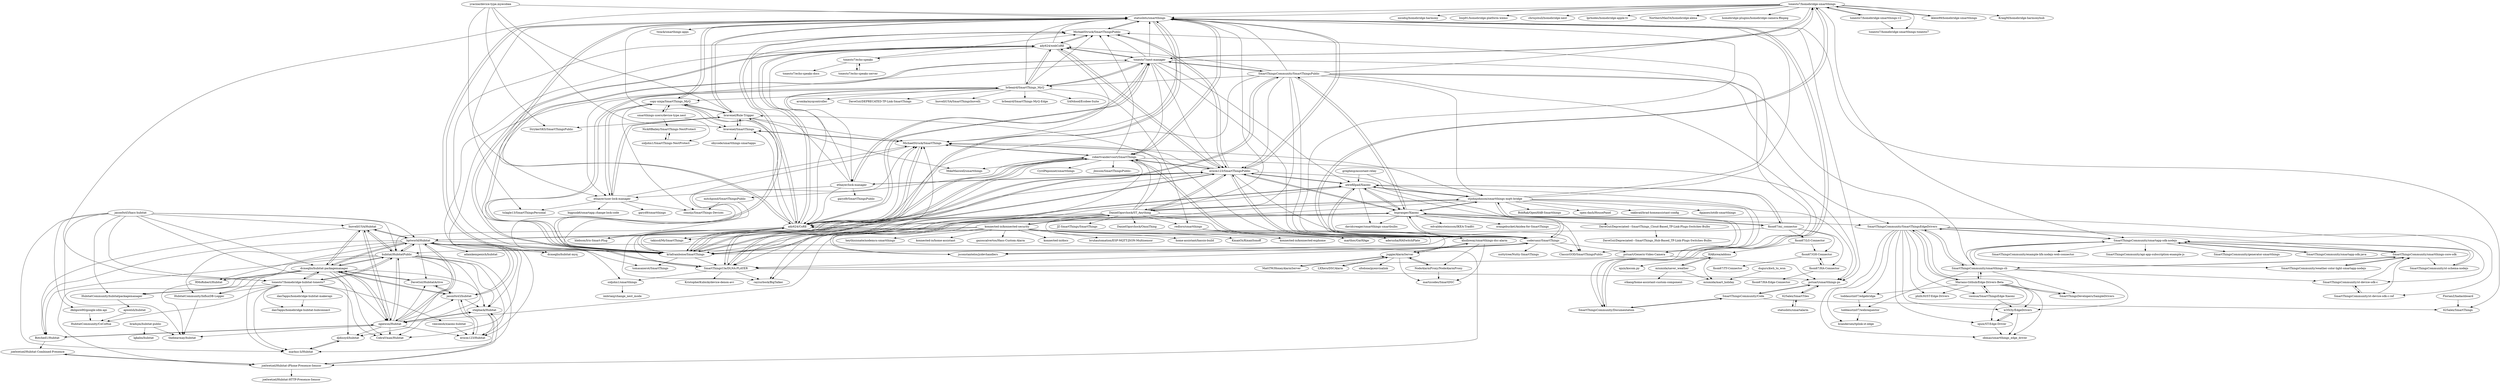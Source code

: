digraph G {
"InovelliUSA/Hubitat" -> "bptworld/Hubitat"
"InovelliUSA/Hubitat" -> "hubitat/HubitatPublic"
"InovelliUSA/Hubitat" -> "dcmeglio/hubitat-packagemanager"
"InovelliUSA/Hubitat" -> "ogiewon/Hubitat"
"InovelliUSA/Hubitat" -> "Botched1/Hubitat"
"veeceeoh/xiaomi-hubitat" -> "erocm123/Hubitat"
"tonesto7/homebridge-hubitat-tonesto7" -> "dcmeglio/hubitat-packagemanager"
"tonesto7/homebridge-hubitat-tonesto7" -> "danTapps/homebridge-hubitat-makerapi"
"tonesto7/homebridge-hubitat-tonesto7" -> "hubitat/HubitatPublic"
"tonesto7/homebridge-hubitat-tonesto7" -> "markus-li/Hubitat"
"tonesto7/homebridge-hubitat-tonesto7" -> "HubitatCommunity/InfluxDB-Logger"
"tonesto7/homebridge-hubitat-tonesto7" -> "CobraVmax/Hubitat"
"tonesto7/homebridge-hubitat-tonesto7" -> "danTapps/homebridge-hubitat-hubconnect"
"tonesto7/homebridge-hubitat-tonesto7" -> "HubitatCommunity/hubitatpackagemanager"
"tonesto7/homebridge-hubitat-tonesto7" -> "HubitatCommunity/CoCoHue"
"tonesto7/homebridge-hubitat-tonesto7" -> "veeceeoh/xiaomi-hubitat"
"apwelsh/hubitat" -> "HubitatCommunity/CoCoHue"
"tonesto7/echo-speaks" -> "tonesto7/echo-speaks-docs"
"tonesto7/echo-speaks" -> "tonesto7/echo-speaks-server"
"tonesto7/echo-speaks" -> "MichaelStruck/SmartThingsPublic"
"yracine/device-type.myecobee" -> "StrykerSKS/SmartThingsPublic"
"yracine/device-type.myecobee" -> "bravenel/Rule-Trigger"
"yracine/device-type.myecobee" -> "statusbits/smartthings"
"yracine/device-type.myecobee" -> "bravenel/SmartThings"
"yracine/device-type.myecobee" -> "ethayer/user-lock-manager"
"bptworld/Hubitat" -> "ogiewon/Hubitat"
"bptworld/Hubitat" -> "hubitat/HubitatPublic"
"bptworld/Hubitat" -> "dcmeglio/hubitat-packagemanager"
"bptworld/Hubitat" -> "jason0x43/hubitat"
"bptworld/Hubitat" -> "InovelliUSA/Hubitat"
"bptworld/Hubitat" -> "adamkempenich/hubitat"
"bptworld/Hubitat" -> "joelwetzel/Hubitat-iPhone-Presence-Sensor"
"bptworld/Hubitat" -> "erocm123/Hubitat"
"bptworld/Hubitat" -> "stephack/Hubitat"
"bptworld/Hubitat" -> "DaveGut/HubitatActive"
"bptworld/Hubitat" -> "HubitatCommunity/InfluxDB-Logger"
"bptworld/Hubitat" -> "dcmeglio/hubitat-myq"
"bptworld/Hubitat" -> "RMoRobert/Hubitat"
"bptworld/Hubitat" -> "Botched1/Hubitat"
"bptworld/Hubitat" -> "CobraVmax/Hubitat"
"erocm123/Hubitat" -> "jason0x43/hubitat"
"fison67/LG-Connector" -> "fison67/GH-Connector"
"fison67/LG-Connector" -> "HAKorea/addons"
"NickHBailey/SmartThings-NestProtect" -> "sidjohn1/SmartThings-NestProtect"
"ogiewon/Hubitat" -> "bptworld/Hubitat"
"ogiewon/Hubitat" -> "dcmeglio/hubitat-packagemanager"
"ogiewon/Hubitat" -> "stephack/Hubitat"
"ogiewon/Hubitat" -> "hubitat/HubitatPublic"
"ogiewon/Hubitat" -> "Botched1/Hubitat"
"ogiewon/Hubitat" -> "erocm123/Hubitat"
"ogiewon/Hubitat" -> "jason0x43/hubitat"
"ogiewon/Hubitat" -> "CobraVmax/Hubitat"
"ogiewon/Hubitat" -> "djdizzyd/hubitat"
"ogiewon/Hubitat" -> "thebearmay/hubitat"
"ogiewon/Hubitat" -> "DaveGut/HubitatActive"
"ogiewon/Hubitat" -> "InovelliUSA/Hubitat"
"SmartThingsCommunity/smartapp-sdk-nodejs" -> "SmartThingsCommunity/smartthings-core-sdk"
"SmartThingsCommunity/smartapp-sdk-nodejs" -> "SmartThingsCommunity/st-schema-nodejs"
"SmartThingsCommunity/smartapp-sdk-nodejs" -> "SmartThingsCommunity/smartthings-cli"
"SmartThingsCommunity/smartapp-sdk-nodejs" -> "SmartThingsCommunity/smartapp-sdk-java"
"SmartThingsCommunity/smartapp-sdk-nodejs" -> "SmartThingsCommunity/example-lifx-nodejs-web-connector"
"SmartThingsCommunity/smartapp-sdk-nodejs" -> "SmartThingsCommunity/weather-color-light-smartapp-nodejs"
"SmartThingsCommunity/smartapp-sdk-nodejs" -> "SmartThingsCommunity/api-app-subscription-example-js"
"SmartThingsCommunity/smartapp-sdk-nodejs" -> "SmartThingsCommunity/SmartThingsEdgeDrivers"
"SmartThingsCommunity/smartapp-sdk-nodejs" -> "SmartThingsCommunity/generator-smartthings"
"greghesp/assistant-relay" -> "stjohnjohnson/smartthings-mqtt-bridge" ["e"=1]
"greghesp/assistant-relay" -> "a4refillpad/Xiaomi" ["e"=1]
"kholloway/smartthings-dsc-alarm" -> "juggie/AlarmServer"
"kholloway/smartthings-dsc-alarm" -> "martzcodes/SmartDSC"
"kholloway/smartthings-dsc-alarm" -> "NodeAlarmProxy/NodeAlarmProxy"
"fison67/mi_connector" -> "fison67/GH-Connector"
"fison67/mi_connector" -> "bspranger/Xiaomi"
"fison67/mi_connector" -> "fison67/HA-Connector"
"fison67/mi_connector" -> "fison67/LG-Connector"
"fison67/mi_connector" -> "a4refillpad/Xiaomi"
"fison67/mi_connector" -> "hubitat/HubitatPublic"
"smartthings-users/device-type.nest" -> "copy-ninja/SmartThings_MyQ"
"smartthings-users/device-type.nest" -> "NickHBailey/SmartThings-NestProtect"
"smartthings-users/device-type.nest" -> "sidjohn1/SmartThings-NestProtect"
"jason0x43/hubitat" -> "erocm123/Hubitat"
"jason0x43/hubitat" -> "dcmeglio/hubitat-packagemanager"
"jason0x43/hubitat" -> "DaveGut/HubitatActive"
"jason0x43/hubitat" -> "bptworld/Hubitat"
"jason0x43/hubitat" -> "stephack/Hubitat"
"SmartThingsCommunity/Documentation" -> "SmartThingsCommunity/Code"
"SmartThingsCommunity/Documentation" -> "statusbits/smartthings"
"joelwetzel/Hubitat-iPhone-Presence-Sensor" -> "joelwetzel/Hubitat-Combined-Presence"
"joelwetzel/Hubitat-iPhone-Presence-Sensor" -> "stephack/Hubitat"
"joelwetzel/Hubitat-iPhone-Presence-Sensor" -> "joelwetzel/Hubitat-HTTP-Presence-Sensor"
"hubitat/HubitatPublic" -> "bptworld/Hubitat"
"hubitat/HubitatPublic" -> "ogiewon/Hubitat"
"hubitat/HubitatPublic" -> "dcmeglio/hubitat-packagemanager"
"hubitat/HubitatPublic" -> "tonesto7/homebridge-hubitat-tonesto7"
"hubitat/HubitatPublic" -> "InovelliUSA/Hubitat"
"hubitat/HubitatPublic" -> "markus-li/Hubitat"
"hubitat/HubitatPublic" -> "djdizzyd/hubitat"
"hubitat/HubitatPublic" -> "CobraVmax/Hubitat"
"hubitat/HubitatPublic" -> "erocm123/Hubitat"
"hubitat/HubitatPublic" -> "Botched1/Hubitat"
"hubitat/HubitatPublic" -> "RMoRobert/Hubitat"
"hubitat/HubitatPublic" -> "stephack/Hubitat"
"HubitatCommunity/InfluxDB-Logger" -> "thebearmay/hubitat"
"danTapps/homebridge-hubitat-makerapi" -> "danTapps/homebridge-hubitat-hubconnect"
"SmartThingsCommunity/weather-color-light-smartapp-nodejs" -> "SmartThingsCommunity/smartthings-core-sdk"
"Botched1/Hubitat" -> "ogiewon/Hubitat"
"Botched1/Hubitat" -> "joelwetzel/Hubitat-Combined-Presence"
"tonesto7/echo-speaks-server" -> "tonesto7/echo-speaks"
"RMoRobert/Hubitat" -> "thebearmay/hubitat"
"fison67/GH-Connector" -> "fison67/TY-Connector"
"fison67/GH-Connector" -> "fison67/HA-Connector"
"SmartThingsCommunity/smartapp-sdk-java" -> "SmartThingsCommunity/smartapp-sdk-nodejs"
"stephack/Hubitat" -> "joelwetzel/Hubitat-iPhone-Presence-Sensor"
"stephack/Hubitat" -> "ogiewon/Hubitat"
"stephack/Hubitat" -> "erocm123/Hubitat"
"NodeAlarmProxy/NodeAlarmProxy" -> "martzcodes/SmartDSC"
"NodeAlarmProxy/NodeAlarmProxy" -> "juggie/AlarmServer"
"joelwetzel/Hubitat-Combined-Presence" -> "joelwetzel/Hubitat-iPhone-Presence-Sensor"
"SmartThingsCommunity/st-schema-nodejs" -> "SmartThingsCommunity/smartapp-sdk-nodejs"
"fison67/HA-Connector" -> "fison67/HA-Edge-Connector"
"fison67/HA-Connector" -> "fison67/GH-Connector"
"DanielOgorchock/ST_Anything" -> "DanielOgorchock/OmniThing"
"DanielOgorchock/ST_Anything" -> "stjohnjohnson/smartthings-mqtt-bridge"
"DanielOgorchock/ST_Anything" -> "erocm123/SmartThingsPublic"
"DanielOgorchock/ST_Anything" -> "statusbits/smartthings"
"DanielOgorchock/ST_Anything" -> "konnected-io/konnected-security"
"DanielOgorchock/ST_Anything" -> "redloro/smartthings"
"DanielOgorchock/ST_Anything" -> "ady624/CoRE"
"DanielOgorchock/ST_Anything" -> "krlaframboise/SmartThings"
"DanielOgorchock/ST_Anything" -> "bptworld/Hubitat"
"DanielOgorchock/ST_Anything" -> "jsconstantelos/jcdevhandlers"
"DanielOgorchock/ST_Anything" -> "bravenel/Rule-Trigger"
"DanielOgorchock/ST_Anything" -> "codersaur/SmartThings"
"DanielOgorchock/ST_Anything" -> "JZ-SmartThings/SmartThings"
"DanielOgorchock/ST_Anything" -> "robertvandervoort/SmartThings"
"DanielOgorchock/ST_Anything" -> "SmartThingsCommunity/st-device-sdk-c-ref"
"markus-li/Hubitat" -> "djdizzyd/hubitat"
"dcmeglio/hubitat-packagemanager" -> "bptworld/Hubitat"
"dcmeglio/hubitat-packagemanager" -> "ogiewon/Hubitat"
"dcmeglio/hubitat-packagemanager" -> "tonesto7/homebridge-hubitat-tonesto7"
"dcmeglio/hubitat-packagemanager" -> "HubitatCommunity/hubitatpackagemanager"
"dcmeglio/hubitat-packagemanager" -> "hubitat/HubitatPublic"
"dcmeglio/hubitat-packagemanager" -> "jason0x43/hubitat"
"dcmeglio/hubitat-packagemanager" -> "DaveGut/HubitatActive"
"dcmeglio/hubitat-packagemanager" -> "markus-li/Hubitat"
"dcmeglio/hubitat-packagemanager" -> "joelwetzel/Hubitat-iPhone-Presence-Sensor"
"dcmeglio/hubitat-packagemanager" -> "stephack/Hubitat"
"dcmeglio/hubitat-packagemanager" -> "InovelliUSA/Hubitat"
"dcmeglio/hubitat-packagemanager" -> "RMoRobert/Hubitat"
"dcmeglio/hubitat-packagemanager" -> "djdizzyd/hubitat"
"dcmeglio/hubitat-packagemanager" -> "HubitatCommunity/InfluxDB-Logger"
"dcmeglio/hubitat-packagemanager" -> "CobraVmax/Hubitat"
"jason0x43/hacs-hubitat" -> "ogiewon/Hubitat"
"jason0x43/hacs-hubitat" -> "dcmeglio/hubitat-packagemanager"
"jason0x43/hacs-hubitat" -> "tonesto7/homebridge-hubitat-tonesto7"
"jason0x43/hacs-hubitat" -> "markus-li/Hubitat"
"jason0x43/hacs-hubitat" -> "hubitat/HubitatPublic"
"jason0x43/hacs-hubitat" -> "InovelliUSA/Hubitat"
"jason0x43/hacs-hubitat" -> "dkilgore90/google-sdm-api"
"jason0x43/hacs-hubitat" -> "bptworld/Hubitat"
"jason0x43/hacs-hubitat" -> "HubitatCommunity/hubitatpackagemanager"
"jason0x43/hacs-hubitat" -> "thebearmay/hubitat"
"SmartThingsCommunity/smartthings-core-sdk" -> "SmartThingsCommunity/smartapp-sdk-nodejs"
"SmartThingsCommunity/smartthings-core-sdk" -> "SmartThingsCommunity/smartthings-cli"
"SmartThingsCommunity/smartthings-core-sdk" -> "SmartThingsCommunity/st-schema-nodejs"
"SmartThingsCommunity/smartthings-core-sdk" -> "SmartThingsCommunity/weather-color-light-smartapp-nodejs"
"SmartThingsCommunity/st-device-sdk-c" -> "SmartThingsCommunity/st-device-sdk-c-ref"
"SmartThingsCommunity/st-device-sdk-c" -> "SmartThingsCommunity/smartthings-core-sdk"
"SmartThingsCommunity/st-device-sdk-c-ref" -> "SmartThingsCommunity/st-device-sdk-c"
"SmartThingsCommunity/st-device-sdk-c-ref" -> "SmartThingsCommunity/smartthings-core-sdk"
"statusbits/smartthings" -> "SmartThingsUle/DLNA-PLAYER"
"statusbits/smartthings" -> "bravenel/Rule-Trigger"
"statusbits/smartthings" -> "MichaelStruck/SmartThings"
"statusbits/smartthings" -> "pstuart/smartthings-ps"
"statusbits/smartthings" -> "krlaframboise/SmartThings"
"statusbits/smartthings" -> "copy-ninja/SmartThings_MyQ"
"statusbits/smartthings" -> "ady624/CoRE"
"statusbits/smartthings" -> "twack/smarthings-apps"
"statusbits/smartthings" -> "tslagle13/SmartThingsPersonal"
"statusbits/smartthings" -> "bravenel/SmartThings"
"statusbits/smartthings" -> "MichaelStruck/SmartThingsPublic"
"statusbits/smartthings" -> "SmartThingsCommunity/Documentation"
"statusbits/smartthings" -> "625alex/SmartThings"
"statusbits/smartthings" -> "robertvandervoort/SmartThings"
"statusbits/smartthings" -> "erocm123/SmartThingsPublic"
"copy-ninja/SmartThings_MyQ" -> "smartthings-users/device-type.nest"
"copy-ninja/SmartThings_MyQ" -> "bravenel/Rule-Trigger"
"copy-ninja/SmartThings_MyQ" -> "ethayer/user-lock-manager"
"copy-ninja/SmartThings_MyQ" -> "statusbits/smartthings"
"copy-ninja/SmartThings_MyQ" -> "constjs/SmartThings-Devices"
"copy-ninja/SmartThings_MyQ" -> "SmartThingsUle/DLNA-PLAYER"
"pstuart/smartthings-ps" -> "SmartThingsCommunity/Code"
"pstuart/smartthings-ps" -> "625alex/SmartTiles"
"sidjohn1/smartthings" -> "imbrianj/change_nest_mode"
"FlorianZ/hadashboard" -> "625alex/SmartThings" ["e"=1]
"625alex/SmartTiles" -> "statusbits/smartalarm"
"625alex/SmartTiles" -> "pstuart/smartthings-ps"
"SmartThingsCommunity/smartthings-cli" -> "SmartThingsCommunity/smartthings-core-sdk"
"SmartThingsCommunity/smartthings-cli" -> "SmartThingsCommunity/SmartThingsEdgeDrivers"
"SmartThingsCommunity/smartthings-cli" -> "SmartThingsCommunity/smartapp-sdk-nodejs"
"SmartThingsCommunity/smartthings-cli" -> "Mariano-Github/Edge-Drivers-Beta"
"SmartThingsCommunity/smartthings-cli" -> "SmartThingsDevelopers/SampleDrivers"
"SmartThingsCommunity/smartthings-cli" -> "SmartThingsCommunity/st-device-sdk-c"
"SmartThingsCommunity/smartthings-cli" -> "toddaustin07/webrequestor"
"SmartThingsCommunity/smartthings-cli" -> "w35l3y/EdgeDrivers"
"tonesto7/homebridge-smartthings-v2" -> "tonesto7/homebridge-smartthings-tonesto7"
"tonesto7/homebridge-smartthings-v2" -> "tonesto7/homebridge-smartthings"
"statusbits/smartalarm" -> "625alex/SmartTiles"
"bravenel/SmartThings" -> "bravenel/Rule-Trigger"
"bravenel/SmartThings" -> "MichaelStruck/SmartThings"
"bravenel/SmartThings" -> "obycode/smartthings-smartapps"
"MattTW/HoneyAlarmServer" -> "juggie/AlarmServer"
"bradsjm/hubitat-public" -> "thebearmay/hubitat"
"bradsjm/hubitat-public" -> "lgkahn/hubitat"
"DaveGut/HubitatActive" -> "jason0x43/hubitat"
"DaveGut/HubitatActive" -> "dcmeglio/hubitat-packagemanager"
"djdizzyd/hubitat" -> "markus-li/Hubitat"
"miumida/naver_weather" -> "miumida/mart_holiday"
"miumida/naver_weather" -> "stkang/home-assistant-custom-component"
"miumida/naver_weather" -> "HAKorea/addons"
"HAKorea/addons" -> "miumida/naver_weather"
"HAKorea/addons" -> "miumida/mart_holiday"
"HAKorea/addons" -> "iquix/kocom.py"
"brbeaird/SmartThings_MyQ" -> "copy-ninja/SmartThings_MyQ"
"brbeaird/SmartThings_MyQ" -> "krlaframboise/SmartThings"
"brbeaird/SmartThings_MyQ" -> "brbeaird/SmartThings-MyQ-Edge"
"brbeaird/SmartThings_MyQ" -> "tonesto7/nest-manager"
"brbeaird/SmartThings_MyQ" -> "ady624/webCoRE"
"brbeaird/SmartThings_MyQ" -> "SANdood/Ecobee-Suite"
"brbeaird/SmartThings_MyQ" -> "redloro/smartthings"
"brbeaird/SmartThings_MyQ" -> "dcmeglio/hubitat-myq"
"brbeaird/SmartThings_MyQ" -> "aromka/myqcontroller"
"brbeaird/SmartThings_MyQ" -> "MichaelStruck/SmartThingsPublic"
"brbeaird/SmartThings_MyQ" -> "statusbits/smartthings"
"brbeaird/SmartThings_MyQ" -> "ady624/CoRE"
"brbeaird/SmartThings_MyQ" -> "ethayer/lock-manager"
"brbeaird/SmartThings_MyQ" -> "DaveGut/DEPRECATED-TP-Link-SmartThings"
"brbeaird/SmartThings_MyQ" -> "InovelliUSA/SmartThingsInovelli"
"ethayer/user-lock-manager" -> "copy-ninja/SmartThings_MyQ"
"ethayer/user-lock-manager" -> "bravenel/Rule-Trigger"
"ethayer/user-lock-manager" -> "tslagle13/SmartThingsPersonal"
"ethayer/user-lock-manager" -> "garyd9/smartthings"
"ethayer/user-lock-manager" -> "constjs/SmartThings-Devices"
"ethayer/user-lock-manager" -> "bigpunk6/smartapp.change-lock-code"
"ethayer/user-lock-manager" -> "MichaelStruck/SmartThings"
"SmartThingsUle/DLNA-PLAYER" -> "statusbits/smartthings"
"SmartThingsUle/DLNA-PLAYER" -> "MichaelStruck/SmartThings"
"SmartThingsUle/DLNA-PLAYER" -> "pstuart/smartthings-ps"
"SmartThingsUle/DLNA-PLAYER" -> "sidjohn1/smartthings"
"SmartThingsUle/DLNA-PLAYER" -> "rayzurbock/BigTalker"
"SmartThingsUle/DLNA-PLAYER" -> "KristopherKubicki/device-denon-avr"
"SmartThingsUle/DLNA-PLAYER" -> "copy-ninja/SmartThings_MyQ"
"SmartThingsCommunity/SmartThingsEdgeDrivers" -> "Mariano-Github/Edge-Drivers-Beta"
"SmartThingsCommunity/SmartThingsEdgeDrivers" -> "SmartThingsCommunity/smartthings-cli"
"SmartThingsCommunity/SmartThingsEdgeDrivers" -> "SmartThingsDevelopers/SampleDrivers"
"SmartThingsCommunity/SmartThingsEdgeDrivers" -> "SmartThingsCommunity/smartapp-sdk-nodejs"
"SmartThingsCommunity/SmartThingsEdgeDrivers" -> "iquix/ST-Edge-Driver"
"SmartThingsCommunity/SmartThingsEdgeDrivers" -> "veonua/SmartThingsEdge-Xiaomi"
"SmartThingsCommunity/SmartThingsEdgeDrivers" -> "SmartThingsCommunity/smartthings-core-sdk"
"SmartThingsCommunity/SmartThingsEdgeDrivers" -> "toddaustin07/edgebridge"
"SmartThingsCommunity/SmartThingsEdgeDrivers" -> "philh30/ST-Edge-Drivers"
"SmartThingsCommunity/SmartThingsEdgeDrivers" -> "w35l3y/EdgeDrivers"
"SmartThingsCommunity/SmartThingsEdgeDrivers" -> "obmaz/smartthings_edge_driver"
"SmartThingsCommunity/SmartThingsEdgeDrivers" -> "SmartThingsCommunity/st-device-sdk-c"
"SmartThingsCommunity/SmartThingsEdgeDrivers" -> "bcandersen/tplink-st-edge"
"HubitatCommunity/hubitatpackagemanager" -> "apwelsh/hubitat"
"SmartThingsCommunity/Code" -> "SmartThingsCommunity/Documentation"
"SmartThingsCommunity/Code" -> "pstuart/smartthings-ps"
"SmartThingsCommunity/Code" -> "625alex/SmartThings"
"robertvandervoort/SmartThings" -> "erocm123/SmartThingsPublic"
"robertvandervoort/SmartThings" -> "krlaframboise/SmartThings"
"robertvandervoort/SmartThings" -> "MichaelStruck/SmartThings"
"robertvandervoort/SmartThings" -> "ady624/CoRE"
"robertvandervoort/SmartThings" -> "CyrilPeponnet/smartthings"
"robertvandervoort/SmartThings" -> "codersaur/SmartThings"
"robertvandervoort/SmartThings" -> "jbisson/SmartThingsPublic-"
"robertvandervoort/SmartThings" -> "statusbits/smartthings"
"robertvandervoort/SmartThings" -> "jsconstantelos/jcdevhandlers"
"robertvandervoort/SmartThings" -> "mitchpond/SmartThingsPublic"
"robertvandervoort/SmartThings" -> "SmartThingsUle/DLNA-PLAYER"
"robertvandervoort/SmartThings" -> "MikeMaxwell/smartthings"
"robertvandervoort/SmartThings" -> "MichaelStruck/SmartThingsPublic"
"robertvandervoort/SmartThings" -> "pstuart/smartthings-ps"
"MichaelStruck/SmartThings" -> "SmartThingsUle/DLNA-PLAYER"
"MichaelStruck/SmartThings" -> "sidjohn1/smartthings"
"MichaelStruck/SmartThings" -> "robertvandervoort/SmartThings"
"MichaelStruck/SmartThings" -> "bravenel/SmartThings"
"dkilgore90/google-sdm-api" -> "HubitatCommunity/CoCoHue"
"SmartThingsCommunity/SmartThingsPublic" -> "krlaframboise/SmartThings"
"SmartThingsCommunity/SmartThingsPublic" -> "erocm123/SmartThingsPublic"
"SmartThingsCommunity/SmartThingsPublic" -> "tonesto7/nest-manager"
"SmartThingsCommunity/SmartThingsPublic" -> "codersaur/SmartThings"
"SmartThingsCommunity/SmartThingsPublic" -> "SmartThingsCommunity/SmartThingsEdgeDrivers"
"SmartThingsCommunity/SmartThingsPublic" -> "bspranger/Xiaomi"
"SmartThingsCommunity/SmartThingsPublic" -> "ady624/CoRE"
"SmartThingsCommunity/SmartThingsPublic" -> "SmartThingsCommunity/smartthings-cli"
"SmartThingsCommunity/SmartThingsPublic" -> "SmartThingsCommunity/Documentation"
"SmartThingsCommunity/SmartThingsPublic" -> "ady624/webCoRE"
"SmartThingsCommunity/SmartThingsPublic" -> "stjohnjohnson/smartthings-mqtt-bridge"
"SmartThingsCommunity/SmartThingsPublic" -> "statusbits/smartthings"
"SmartThingsCommunity/SmartThingsPublic" -> "brbeaird/SmartThings_MyQ"
"SmartThingsCommunity/SmartThingsPublic" -> "DanielOgorchock/ST_Anything"
"SmartThingsCommunity/SmartThingsPublic" -> "tonesto7/homebridge-smartthings"
"tonesto7/homebridge-smartthings" -> "tonesto7/homebridge-smartthings-v2"
"tonesto7/homebridge-smartthings" -> "tonesto7/homebridge-smartthings-tonesto7"
"tonesto7/homebridge-smartthings" -> "iklein99/homebridge-smartthings"
"tonesto7/homebridge-smartthings" -> "KraigM/homebridge-harmonyhub" ["e"=1]
"tonesto7/homebridge-smartthings" -> "nicoduj/homebridge-harmony" ["e"=1]
"tonesto7/homebridge-smartthings" -> "bwp91/homebridge-platform-wemo" ["e"=1]
"tonesto7/homebridge-smartthings" -> "tonesto7/homebridge-hubitat-tonesto7"
"tonesto7/homebridge-smartthings" -> "chrisjshull/homebridge-nest" ["e"=1]
"tonesto7/homebridge-smartthings" -> "statusbits/smartthings"
"tonesto7/homebridge-smartthings" -> "codersaur/SmartThings"
"tonesto7/homebridge-smartthings" -> "lprhodes/homebridge-apple-tv" ["e"=1]
"tonesto7/homebridge-smartthings" -> "SmartThingsCommunity/smartapp-sdk-nodejs"
"tonesto7/homebridge-smartthings" -> "tonesto7/nest-manager"
"tonesto7/homebridge-smartthings" -> "NorthernMan54/homebridge-alexa" ["e"=1]
"tonesto7/homebridge-smartthings" -> "homebridge-plugins/homebridge-camera-ffmpeg" ["e"=1]
"mitchpond/SmartThingsPublic" -> "constjs/SmartThings-Devices"
"mitchpond/SmartThingsPublic" -> "blebson/Iris-Smart-Plug"
"erocm123/SmartThingsPublic" -> "krlaframboise/SmartThings"
"erocm123/SmartThingsPublic" -> "robertvandervoort/SmartThings"
"erocm123/SmartThingsPublic" -> "codersaur/SmartThings"
"erocm123/SmartThingsPublic" -> "ady624/CoRE"
"erocm123/SmartThingsPublic" -> "MichaelStruck/SmartThingsPublic"
"erocm123/SmartThingsPublic" -> "ady624/webCoRE"
"erocm123/SmartThingsPublic" -> "statusbits/smartthings"
"erocm123/SmartThingsPublic" -> "bspranger/Xiaomi"
"erocm123/SmartThingsPublic" -> "MichaelStruck/SmartThings"
"erocm123/SmartThingsPublic" -> "a4refillpad/Xiaomi"
"erocm123/SmartThingsPublic" -> "pstuart/Generic-Video-Camera"
"erocm123/SmartThingsPublic" -> "DanielOgorchock/ST_Anything"
"erocm123/SmartThingsPublic" -> "takissd/MySmartThings"
"erocm123/SmartThingsPublic" -> "ethayer/lock-manager"
"erocm123/SmartThingsPublic" -> "ClassicGOD/SmartThingsPublic"
"MichaelStruck/SmartThingsPublic" -> "ady624/CoRE"
"MichaelStruck/SmartThingsPublic" -> "ady624/webCoRE"
"MichaelStruck/SmartThingsPublic" -> "erocm123/SmartThingsPublic"
"MichaelStruck/SmartThingsPublic" -> "statusbits/smartthings"
"LXXero/DSCAlarm" -> "juggie/AlarmServer"
"sidjohn1/SmartThings-NestProtect" -> "NickHBailey/SmartThings-NestProtect"
"iklein99/homebridge-smartthings" -> "tonesto7/homebridge-smartthings"
"Mariano-Github/Edge-Drivers-Beta" -> "w35l3y/EdgeDrivers"
"Mariano-Github/Edge-Drivers-Beta" -> "SmartThingsCommunity/SmartThingsEdgeDrivers"
"Mariano-Github/Edge-Drivers-Beta" -> "veonua/SmartThingsEdge-Xiaomi"
"Mariano-Github/Edge-Drivers-Beta" -> "iquix/ST-Edge-Driver"
"Mariano-Github/Edge-Drivers-Beta" -> "obmaz/smartthings_edge_driver"
"Mariano-Github/Edge-Drivers-Beta" -> "philh30/ST-Edge-Drivers"
"Mariano-Github/Edge-Drivers-Beta" -> "SmartThingsCommunity/smartthings-cli"
"Mariano-Github/Edge-Drivers-Beta" -> "SmartThingsDevelopers/SampleDrivers"
"Mariano-Github/Edge-Drivers-Beta" -> "toddaustin07/edgebridge"
"toddaustin07/edgebridge" -> "toddaustin07/webrequestor"
"dugurs/kwh_to_won" -> "miumida/mart_holiday"
"bravenel/Rule-Trigger" -> "copy-ninja/SmartThings_MyQ"
"bravenel/Rule-Trigger" -> "bravenel/SmartThings"
"bravenel/Rule-Trigger" -> "statusbits/smartthings"
"bravenel/Rule-Trigger" -> "ethayer/user-lock-manager"
"bravenel/Rule-Trigger" -> "MikeMaxwell/smartthings"
"bravenel/Rule-Trigger" -> "StrykerSKS/SmartThingsPublic"
"bravenel/Rule-Trigger" -> "MichaelStruck/SmartThings"
"iquix/ST-Edge-Driver" -> "obmaz/smartthings_edge_driver"
"iquix/ST-Edge-Driver" -> "w35l3y/EdgeDrivers"
"veonua/SmartThingsEdge-Xiaomi" -> "Mariano-Github/Edge-Drivers-Beta"
"veonua/SmartThingsEdge-Xiaomi" -> "w35l3y/EdgeDrivers"
"w35l3y/EdgeDrivers" -> "iquix/ST-Edge-Driver"
"w35l3y/EdgeDrivers" -> "obmaz/smartthings_edge_driver"
"toddaustin07/webrequestor" -> "bcandersen/tplink-st-edge"
"stjohnjohnson/smartthings-mqtt-bridge" -> "codersaur/SmartThings"
"stjohnjohnson/smartthings-mqtt-bridge" -> "DanielOgorchock/ST_Anything"
"stjohnjohnson/smartthings-mqtt-bridge" -> "dpjanes/iotdb-smartthings"
"stjohnjohnson/smartthings-mqtt-bridge" -> "SmartThingsUle/DLNA-PLAYER"
"stjohnjohnson/smartthings-mqtt-bridge" -> "BobRak/OpenHAB-Smartthings"
"stjohnjohnson/smartthings-mqtt-bridge" -> "pstuart/smartthings-ps"
"stjohnjohnson/smartthings-mqtt-bridge" -> "open-dash/HousePanel"
"stjohnjohnson/smartthings-mqtt-bridge" -> "pstuart/Generic-Video-Camera"
"stjohnjohnson/smartthings-mqtt-bridge" -> "bspranger/Xiaomi"
"stjohnjohnson/smartthings-mqtt-bridge" -> "krlaframboise/SmartThings"
"stjohnjohnson/smartthings-mqtt-bridge" -> "statusbits/smartthings"
"stjohnjohnson/smartthings-mqtt-bridge" -> "a4refillpad/Xiaomi"
"stjohnjohnson/smartthings-mqtt-bridge" -> "oakbrad/brad-homeassistant-config" ["e"=1]
"stjohnjohnson/smartthings-mqtt-bridge" -> "MichaelStruck/SmartThingsPublic"
"stjohnjohnson/smartthings-mqtt-bridge" -> "MichaelStruck/SmartThings"
"codersaur/SmartThings" -> "krlaframboise/SmartThings"
"codersaur/SmartThings" -> "erocm123/SmartThingsPublic"
"codersaur/SmartThings" -> "stjohnjohnson/smartthings-mqtt-bridge"
"codersaur/SmartThings" -> "robertvandervoort/SmartThings"
"codersaur/SmartThings" -> "ady624/CoRE"
"codersaur/SmartThings" -> "ClassicGOD/SmartThingsPublic"
"codersaur/SmartThings" -> "a4refillpad/Xiaomi"
"codersaur/SmartThings" -> "jsconstantelos/jcdevhandlers"
"codersaur/SmartThings" -> "statusbits/smartthings"
"codersaur/SmartThings" -> "nuttytree/Nutty-SmartThings"
"codersaur/SmartThings" -> "pstuart/Generic-Video-Camera"
"codersaur/SmartThings" -> "SmartThingsUle/DLNA-PLAYER"
"codersaur/SmartThings" -> "tonesto7/homebridge-smartthings"
"codersaur/SmartThings" -> "bspranger/Xiaomi"
"codersaur/SmartThings" -> "MichaelStruck/SmartThings"
"pstuart/Generic-Video-Camera" -> "pstuart/smartthings-ps"
"pstuart/Generic-Video-Camera" -> "SmartThingsUle/DLNA-PLAYER"
"krlaframboise/SmartThings" -> "erocm123/SmartThingsPublic"
"krlaframboise/SmartThings" -> "codersaur/SmartThings"
"krlaframboise/SmartThings" -> "robertvandervoort/SmartThings"
"krlaframboise/SmartThings" -> "statusbits/smartthings"
"krlaframboise/SmartThings" -> "bspranger/Xiaomi"
"krlaframboise/SmartThings" -> "ady624/webCoRE"
"krlaframboise/SmartThings" -> "ady624/CoRE"
"krlaframboise/SmartThings" -> "tonesto7/nest-manager"
"krlaframboise/SmartThings" -> "brbeaird/SmartThings_MyQ"
"krlaframboise/SmartThings" -> "a4refillpad/Xiaomi"
"krlaframboise/SmartThings" -> "MichaelStruck/SmartThingsPublic"
"krlaframboise/SmartThings" -> "SmartThingsUle/DLNA-PLAYER"
"krlaframboise/SmartThings" -> "MichaelStruck/SmartThings"
"krlaframboise/SmartThings" -> "SmartThingsCommunity/SmartThingsPublic"
"krlaframboise/SmartThings" -> "tomasaxerot/SmartThings"
"tonesto7/nest-manager" -> "ady624/CoRE"
"tonesto7/nest-manager" -> "krlaframboise/SmartThings"
"tonesto7/nest-manager" -> "brbeaird/SmartThings_MyQ"
"tonesto7/nest-manager" -> "robertvandervoort/SmartThings"
"tonesto7/nest-manager" -> "ady624/webCoRE"
"tonesto7/nest-manager" -> "ethayer/lock-manager"
"tonesto7/nest-manager" -> "codersaur/SmartThings"
"tonesto7/nest-manager" -> "tonesto7/homebridge-smartthings"
"tonesto7/nest-manager" -> "MichaelStruck/SmartThingsPublic"
"tonesto7/nest-manager" -> "erocm123/SmartThingsPublic"
"tonesto7/nest-manager" -> "statusbits/smartthings"
"tonesto7/nest-manager" -> "SmartThingsCommunity/SmartThingsPublic"
"tonesto7/nest-manager" -> "SmartThingsCommunity/Documentation"
"tonesto7/nest-manager" -> "a4refillpad/Xiaomi"
"tonesto7/nest-manager" -> "ethayer/user-lock-manager"
"ady624/CoRE" -> "ady624/webCoRE"
"ady624/CoRE" -> "MichaelStruck/SmartThingsPublic"
"ady624/CoRE" -> "erocm123/SmartThingsPublic"
"ady624/CoRE" -> "statusbits/smartthings"
"ady624/CoRE" -> "SmartThingsUle/DLNA-PLAYER"
"ady624/CoRE" -> "robertvandervoort/SmartThings"
"ady624/CoRE" -> "bravenel/SmartThings"
"ady624/CoRE" -> "codersaur/SmartThings"
"ady624/CoRE" -> "krlaframboise/SmartThings"
"ady624/CoRE" -> "bravenel/Rule-Trigger"
"ady624/CoRE" -> "takissd/MySmartThings"
"ady624/CoRE" -> "tonesto7/nest-manager"
"ady624/CoRE" -> "MichaelStruck/SmartThings"
"ady624/CoRE" -> "rayzurbock/BigTalker"
"ady624/CoRE" -> "blebson/Iris-Smart-Plug"
"jsconstantelos/jcdevhandlers" -> "MichaelStruck/SmartThings"
"redloro/smartthings" -> "kholloway/smartthings-dsc-alarm"
"redloro/smartthings" -> "juggie/AlarmServer"
"ethayer/lock-manager" -> "ethayer/user-lock-manager"
"ethayer/lock-manager" -> "tonesto7/nest-manager"
"ethayer/lock-manager" -> "ady624/CoRE"
"ethayer/lock-manager" -> "erocm123/SmartThingsPublic"
"ethayer/lock-manager" -> "MichaelStruck/SmartThingsPublic"
"ethayer/lock-manager" -> "ady624/webCoRE"
"ethayer/lock-manager" -> "garyd9/SmartThingsPublic"
"ady624/webCoRE" -> "ady624/CoRE"
"ady624/webCoRE" -> "MichaelStruck/SmartThingsPublic"
"ady624/webCoRE" -> "erocm123/SmartThingsPublic"
"ady624/webCoRE" -> "krlaframboise/SmartThings"
"ady624/webCoRE" -> "statusbits/smartthings"
"ady624/webCoRE" -> "tomasaxerot/SmartThings"
"ady624/webCoRE" -> "MichaelStruck/SmartThings"
"ady624/webCoRE" -> "tonesto7/nest-manager"
"ady624/webCoRE" -> "tonesto7/echo-speaks"
"ady624/webCoRE" -> "brbeaird/SmartThings_MyQ"
"juggie/AlarmServer" -> "kholloway/smartthings-dsc-alarm"
"juggie/AlarmServer" -> "NodeAlarmProxy/NodeAlarmProxy"
"juggie/AlarmServer" -> "MattTW/HoneyAlarmServer"
"juggie/AlarmServer" -> "ufodone/pyenvisalink"
"juggie/AlarmServer" -> "LXXero/DSCAlarm"
"juggie/AlarmServer" -> "martzcodes/SmartDSC"
"a4refillpad/Xiaomi" -> "bspranger/Xiaomi"
"a4refillpad/Xiaomi" -> "codersaur/SmartThings"
"a4refillpad/Xiaomi" -> "krlaframboise/SmartThings"
"a4refillpad/Xiaomi" -> "erocm123/SmartThingsPublic"
"a4refillpad/Xiaomi" -> "pstuart/Generic-Video-Camera"
"a4refillpad/Xiaomi" -> "ClassicGOD/SmartThingsPublic"
"a4refillpad/Xiaomi" -> "davidcreager/smartthings-smartbulbs"
"a4refillpad/Xiaomi" -> "fison67/mi_connector"
"a4refillpad/Xiaomi" -> "rayzurbock/BigTalker"
"a4refillpad/Xiaomi" -> "stjohnjohnson/smartthings-mqtt-bridge"
"konnected-io/konnected-security" -> "heythisisnate/nodemcu-smartthings"
"konnected-io/konnected-security" -> "konnected-io/home-assistant"
"konnected-io/konnected-security" -> "DanielOgorchock/ST_Anything"
"konnected-io/konnected-security" -> "gazoscalvertos/Hass-Custom-Alarm" ["e"=1]
"konnected-io/konnected-security" -> "konnected-io/docs"
"konnected-io/konnected-security" -> "bruhautomation/ESP-MQTT-JSON-Multisensor" ["e"=1]
"konnected-io/konnected-security" -> "home-assistant/hassio-build" ["e"=1]
"konnected-io/konnected-security" -> "KmanOz/KmanSonoff" ["e"=1]
"konnected-io/konnected-security" -> "konnected-io/konnected-esphome"
"konnected-io/konnected-security" -> "ogiewon/Hubitat"
"konnected-io/konnected-security" -> "bptworld/Hubitat"
"konnected-io/konnected-security" -> "marthoc/GarHAge" ["e"=1]
"konnected-io/konnected-security" -> "aderusha/HASwitchPlate" ["e"=1]
"konnected-io/konnected-security" -> "hubitat/HubitatPublic"
"bspranger/Xiaomi" -> "a4refillpad/Xiaomi"
"bspranger/Xiaomi" -> "krlaframboise/SmartThings"
"bspranger/Xiaomi" -> "erocm123/SmartThingsPublic"
"bspranger/Xiaomi" -> "fison67/mi_connector"
"bspranger/Xiaomi" -> "codersaur/SmartThings"
"bspranger/Xiaomi" -> "stjohnjohnson/smartthings-mqtt-bridge"
"bspranger/Xiaomi" -> "DaveGut/Depreciated---SmartThings_Cloud-Based_TP-Link-Plugs-Switches-Bulbs"
"bspranger/Xiaomi" -> "ClassicGOD/SmartThingsPublic"
"bspranger/Xiaomi" -> "edvaldeysteinsson/IKEA-Tradfri"
"bspranger/Xiaomi" -> "ady624/CoRE"
"bspranger/Xiaomi" -> "SmartThingsCommunity/SmartThingsPublic"
"bspranger/Xiaomi" -> "orangebucket/Anidea-for-SmartThings"
"bspranger/Xiaomi" -> "SmartThingsCommunity/SmartThingsEdgeDrivers"
"bspranger/Xiaomi" -> "davidcreager/smartthings-smartbulbs"
"bspranger/Xiaomi" -> "rayzurbock/BigTalker"
"DaveGut/Depreciated---SmartThings_Cloud-Based_TP-Link-Plugs-Switches-Bulbs" -> "DaveGut/Depreciated---SmartThings_Hub-Based_TP-Link-Plugs-Switches-Bulbs"
"InovelliUSA/Hubitat" ["l"="-17.749,-38.626"]
"bptworld/Hubitat" ["l"="-17.733,-38.607"]
"hubitat/HubitatPublic" ["l"="-17.718,-38.613"]
"dcmeglio/hubitat-packagemanager" ["l"="-17.732,-38.634"]
"ogiewon/Hubitat" ["l"="-17.735,-38.623"]
"Botched1/Hubitat" ["l"="-17.746,-38.638"]
"veeceeoh/xiaomi-hubitat" ["l"="-17.674,-38.636"]
"erocm123/Hubitat" ["l"="-17.705,-38.616"]
"tonesto7/homebridge-hubitat-tonesto7" ["l"="-17.699,-38.638"]
"danTapps/homebridge-hubitat-makerapi" ["l"="-17.674,-38.665"]
"markus-li/Hubitat" ["l"="-17.746,-38.65"]
"HubitatCommunity/InfluxDB-Logger" ["l"="-17.722,-38.642"]
"CobraVmax/Hubitat" ["l"="-17.708,-38.626"]
"danTapps/homebridge-hubitat-hubconnect" ["l"="-17.678,-38.654"]
"HubitatCommunity/hubitatpackagemanager" ["l"="-17.712,-38.665"]
"HubitatCommunity/CoCoHue" ["l"="-17.708,-38.678"]
"apwelsh/hubitat" ["l"="-17.702,-38.693"]
"tonesto7/echo-speaks" ["l"="-17.65,-38.416"]
"tonesto7/echo-speaks-docs" ["l"="-17.63,-38.393"]
"tonesto7/echo-speaks-server" ["l"="-17.648,-38.39"]
"MichaelStruck/SmartThingsPublic" ["l"="-17.678,-38.466"]
"yracine/device-type.myecobee" ["l"="-17.741,-38.438"]
"StrykerSKS/SmartThingsPublic" ["l"="-17.76,-38.431"]
"bravenel/Rule-Trigger" ["l"="-17.726,-38.467"]
"statusbits/smartthings" ["l"="-17.694,-38.472"]
"bravenel/SmartThings" ["l"="-17.721,-38.45"]
"ethayer/user-lock-manager" ["l"="-17.752,-38.463"]
"jason0x43/hubitat" ["l"="-17.743,-38.615"]
"adamkempenich/hubitat" ["l"="-17.78,-38.607"]
"joelwetzel/Hubitat-iPhone-Presence-Sensor" ["l"="-17.715,-38.65"]
"stephack/Hubitat" ["l"="-17.718,-38.63"]
"DaveGut/HubitatActive" ["l"="-17.765,-38.625"]
"dcmeglio/hubitat-myq" ["l"="-17.709,-38.566"]
"RMoRobert/Hubitat" ["l"="-17.758,-38.616"]
"fison67/LG-Connector" ["l"="-17.531,-38.438"]
"fison67/GH-Connector" ["l"="-17.542,-38.454"]
"HAKorea/addons" ["l"="-17.483,-38.404"]
"NickHBailey/SmartThings-NestProtect" ["l"="-17.826,-38.46"]
"sidjohn1/SmartThings-NestProtect" ["l"="-17.831,-38.471"]
"djdizzyd/hubitat" ["l"="-17.76,-38.638"]
"thebearmay/hubitat" ["l"="-17.762,-38.648"]
"SmartThingsCommunity/smartapp-sdk-nodejs" ["l"="-17.544,-38.564"]
"SmartThingsCommunity/smartthings-core-sdk" ["l"="-17.539,-38.578"]
"SmartThingsCommunity/st-schema-nodejs" ["l"="-17.521,-38.57"]
"SmartThingsCommunity/smartthings-cli" ["l"="-17.558,-38.582"]
"SmartThingsCommunity/smartapp-sdk-java" ["l"="-17.508,-38.559"]
"SmartThingsCommunity/example-lifx-nodejs-web-connector" ["l"="-17.504,-38.572"]
"SmartThingsCommunity/weather-color-light-smartapp-nodejs" ["l"="-17.514,-38.584"]
"SmartThingsCommunity/api-app-subscription-example-js" ["l"="-17.531,-38.546"]
"SmartThingsCommunity/SmartThingsEdgeDrivers" ["l"="-17.575,-38.585"]
"SmartThingsCommunity/generator-smartthings" ["l"="-17.522,-38.553"]
"greghesp/assistant-relay" ["l"="41.371,6.929", "c"=602]
"stjohnjohnson/smartthings-mqtt-bridge" ["l"="-17.646,-38.469"]
"a4refillpad/Xiaomi" ["l"="-17.63,-38.482"]
"kholloway/smartthings-dsc-alarm" ["l"="-17.517,-38.517"]
"juggie/AlarmServer" ["l"="-17.492,-38.521"]
"martzcodes/SmartDSC" ["l"="-17.485,-38.508"]
"NodeAlarmProxy/NodeAlarmProxy" ["l"="-17.498,-38.508"]
"fison67/mi_connector" ["l"="-17.586,-38.489"]
"bspranger/Xiaomi" ["l"="-17.614,-38.493"]
"fison67/HA-Connector" ["l"="-17.534,-38.467"]
"smartthings-users/device-type.nest" ["l"="-17.797,-38.471"]
"copy-ninja/SmartThings_MyQ" ["l"="-17.739,-38.474"]
"SmartThingsCommunity/Documentation" ["l"="-17.672,-38.45"]
"SmartThingsCommunity/Code" ["l"="-17.675,-38.42"]
"joelwetzel/Hubitat-Combined-Presence" ["l"="-17.736,-38.666"]
"joelwetzel/Hubitat-HTTP-Presence-Sensor" ["l"="-17.695,-38.668"]
"fison67/TY-Connector" ["l"="-17.511,-38.439"]
"fison67/HA-Edge-Connector" ["l"="-17.498,-38.457"]
"DanielOgorchock/ST_Anything" ["l"="-17.688,-38.523"]
"DanielOgorchock/OmniThing" ["l"="-17.733,-38.546"]
"erocm123/SmartThingsPublic" ["l"="-17.671,-38.487"]
"konnected-io/konnected-security" ["l"="-17.748,-38.575"]
"redloro/smartthings" ["l"="-17.582,-38.522"]
"ady624/CoRE" ["l"="-17.685,-38.481"]
"krlaframboise/SmartThings" ["l"="-17.655,-38.484"]
"jsconstantelos/jcdevhandlers" ["l"="-17.712,-38.51"]
"codersaur/SmartThings" ["l"="-17.657,-38.498"]
"JZ-SmartThings/SmartThings" ["l"="-17.735,-38.532"]
"robertvandervoort/SmartThings" ["l"="-17.701,-38.488"]
"SmartThingsCommunity/st-device-sdk-c-ref" ["l"="-17.597,-38.559"]
"jason0x43/hacs-hubitat" ["l"="-17.732,-38.653"]
"dkilgore90/google-sdm-api" ["l"="-17.732,-38.688"]
"SmartThingsCommunity/st-device-sdk-c" ["l"="-17.57,-38.564"]
"SmartThingsUle/DLNA-PLAYER" ["l"="-17.692,-38.46"]
"MichaelStruck/SmartThings" ["l"="-17.707,-38.474"]
"pstuart/smartthings-ps" ["l"="-17.68,-38.437"]
"twack/smarthings-apps" ["l"="-17.719,-38.429"]
"tslagle13/SmartThingsPersonal" ["l"="-17.758,-38.448"]
"625alex/SmartThings" ["l"="-17.695,-38.427"]
"constjs/SmartThings-Devices" ["l"="-17.779,-38.464"]
"625alex/SmartTiles" ["l"="-17.688,-38.399"]
"sidjohn1/smartthings" ["l"="-17.75,-38.483"]
"imbrianj/change_nest_mode" ["l"="-17.783,-38.491"]
"FlorianZ/hadashboard" ["l"="-15.574,-41.566", "c"=210]
"statusbits/smartalarm" ["l"="-17.692,-38.378"]
"Mariano-Github/Edge-Drivers-Beta" ["l"="-17.562,-38.607"]
"SmartThingsDevelopers/SampleDrivers" ["l"="-17.545,-38.601"]
"toddaustin07/webrequestor" ["l"="-17.524,-38.603"]
"w35l3y/EdgeDrivers" ["l"="-17.576,-38.604"]
"tonesto7/homebridge-smartthings-v2" ["l"="-17.641,-38.571"]
"tonesto7/homebridge-smartthings-tonesto7" ["l"="-17.643,-38.585"]
"tonesto7/homebridge-smartthings" ["l"="-17.657,-38.548"]
"obycode/smartthings-smartapps" ["l"="-17.741,-38.417"]
"MattTW/HoneyAlarmServer" ["l"="-17.473,-38.532"]
"bradsjm/hubitat-public" ["l"="-17.792,-38.672"]
"lgkahn/hubitat" ["l"="-17.809,-38.686"]
"miumida/naver_weather" ["l"="-17.466,-38.389"]
"miumida/mart_holiday" ["l"="-17.45,-38.397"]
"stkang/home-assistant-custom-component" ["l"="-17.453,-38.372"]
"iquix/kocom.py" ["l"="-17.485,-38.386"]
"brbeaird/SmartThings_MyQ" ["l"="-17.678,-38.51"]
"brbeaird/SmartThings-MyQ-Edge" ["l"="-17.691,-38.548"]
"tonesto7/nest-manager" ["l"="-17.682,-38.498"]
"ady624/webCoRE" ["l"="-17.667,-38.472"]
"SANdood/Ecobee-Suite" ["l"="-17.631,-38.548"]
"aromka/myqcontroller" ["l"="-17.715,-38.525"]
"ethayer/lock-manager" ["l"="-17.714,-38.493"]
"DaveGut/DEPRECATED-TP-Link-SmartThings" ["l"="-17.702,-38.443"]
"InovelliUSA/SmartThingsInovelli" ["l"="-17.712,-38.541"]
"garyd9/smartthings" ["l"="-17.786,-38.44"]
"bigpunk6/smartapp.change-lock-code" ["l"="-17.784,-38.451"]
"rayzurbock/BigTalker" ["l"="-17.634,-38.461"]
"KristopherKubicki/device-denon-avr" ["l"="-17.708,-38.419"]
"iquix/ST-Edge-Driver" ["l"="-17.586,-38.614"]
"veonua/SmartThingsEdge-Xiaomi" ["l"="-17.572,-38.623"]
"toddaustin07/edgebridge" ["l"="-17.538,-38.614"]
"philh30/ST-Edge-Drivers" ["l"="-17.552,-38.623"]
"obmaz/smartthings_edge_driver" ["l"="-17.59,-38.602"]
"bcandersen/tplink-st-edge" ["l"="-17.536,-38.594"]
"CyrilPeponnet/smartthings" ["l"="-17.758,-38.503"]
"jbisson/SmartThingsPublic-" ["l"="-17.738,-38.504"]
"mitchpond/SmartThingsPublic" ["l"="-17.765,-38.477"]
"MikeMaxwell/smartthings" ["l"="-17.736,-38.489"]
"SmartThingsCommunity/SmartThingsPublic" ["l"="-17.638,-38.517"]
"iklein99/homebridge-smartthings" ["l"="-17.667,-38.576"]
"KraigM/homebridge-harmonyhub" ["l"="-17.55,-39.165", "c"=622]
"nicoduj/homebridge-harmony" ["l"="-17.531,-39.138", "c"=622]
"bwp91/homebridge-platform-wemo" ["l"="-17.513,-39.172", "c"=622]
"chrisjshull/homebridge-nest" ["l"="-17.452,-39.183", "c"=622]
"lprhodes/homebridge-apple-tv" ["l"="-17.519,-39.137", "c"=622]
"NorthernMan54/homebridge-alexa" ["l"="-17.448,-39.148", "c"=622]
"homebridge-plugins/homebridge-camera-ffmpeg" ["l"="-17.391,-39.127", "c"=622]
"blebson/Iris-Smart-Plug" ["l"="-17.739,-38.458"]
"pstuart/Generic-Video-Camera" ["l"="-17.654,-38.453"]
"takissd/MySmartThings" ["l"="-17.707,-38.461"]
"ClassicGOD/SmartThingsPublic" ["l"="-17.619,-38.473"]
"LXXero/DSCAlarm" ["l"="-17.464,-38.512"]
"dugurs/kwh_to_won" ["l"="-17.426,-38.39"]
"dpjanes/iotdb-smartthings" ["l"="-17.599,-38.423"]
"BobRak/OpenHAB-Smartthings" ["l"="-17.604,-38.444"]
"open-dash/HousePanel" ["l"="-17.623,-38.429"]
"oakbrad/brad-homeassistant-config" ["l"="-14.858,-39.452", "c"=64]
"nuttytree/Nutty-SmartThings" ["l"="-17.606,-38.521"]
"tomasaxerot/SmartThings" ["l"="-17.641,-38.446"]
"garyd9/SmartThingsPublic" ["l"="-17.749,-38.513"]
"ufodone/pyenvisalink" ["l"="-17.454,-38.527"]
"davidcreager/smartthings-smartbulbs" ["l"="-17.596,-38.499"]
"heythisisnate/nodemcu-smartthings" ["l"="-17.797,-38.586"]
"konnected-io/home-assistant" ["l"="-17.776,-38.566"]
"gazoscalvertos/Hass-Custom-Alarm" ["l"="-14.802,-39.398", "c"=64]
"konnected-io/docs" ["l"="-17.775,-38.582"]
"bruhautomation/ESP-MQTT-JSON-Multisensor" ["l"="-15.408,-41.304", "c"=210]
"home-assistant/hassio-build" ["l"="-14.744,-39.463", "c"=64]
"KmanOz/KmanSonoff" ["l"="-15.426,-41.285", "c"=210]
"konnected-io/konnected-esphome" ["l"="-17.799,-38.568"]
"marthoc/GarHAge" ["l"="-14.503,-39.174", "c"=64]
"aderusha/HASwitchPlate" ["l"="-14.834,-39.368", "c"=64]
"DaveGut/Depreciated---SmartThings_Cloud-Based_TP-Link-Plugs-Switches-Bulbs" ["l"="-17.539,-38.484"]
"edvaldeysteinsson/IKEA-Tradfri" ["l"="-17.562,-38.498"]
"orangebucket/Anidea-for-SmartThings" ["l"="-17.576,-38.466"]
"DaveGut/Depreciated---SmartThings_Hub-Based_TP-Link-Plugs-Switches-Bulbs" ["l"="-17.507,-38.479"]
}